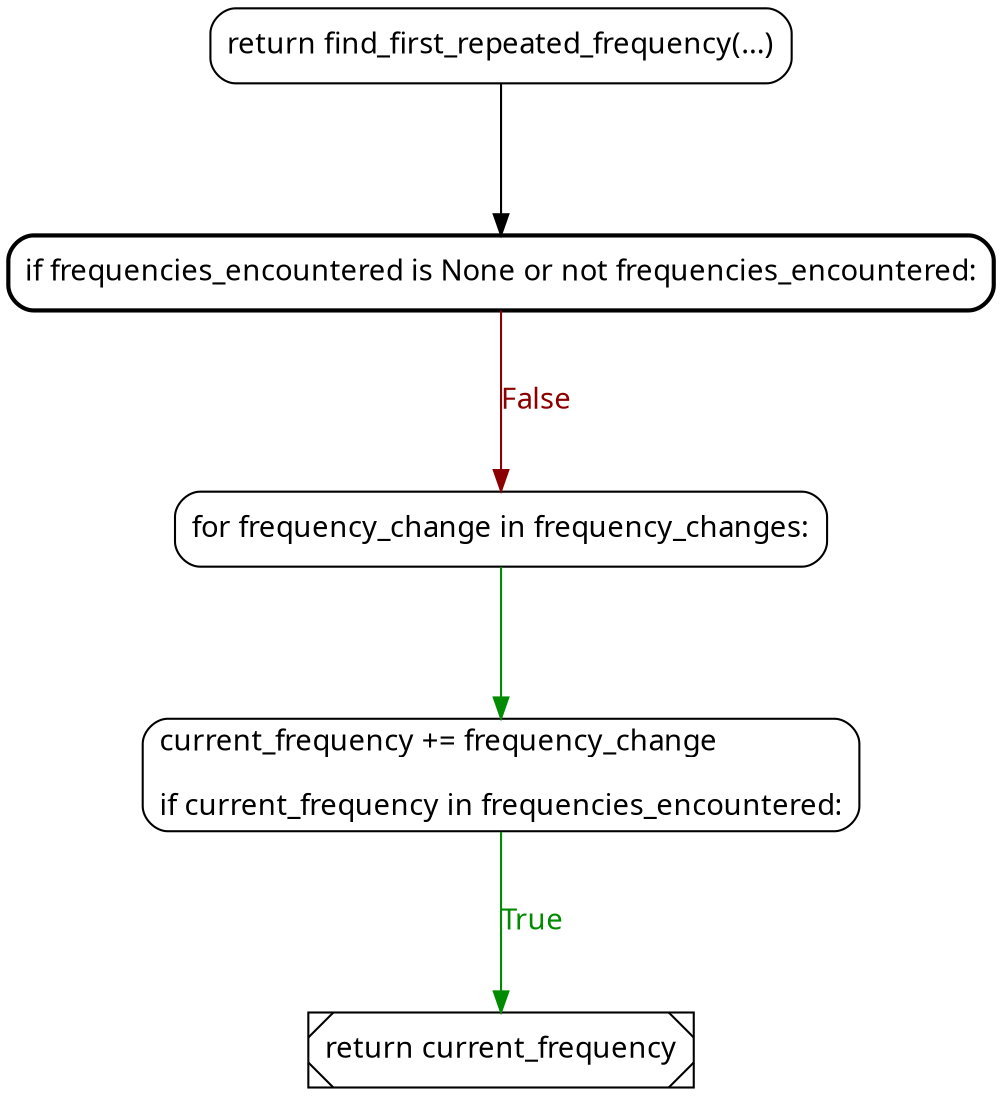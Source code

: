 strict digraph 3 {
    ranksep="1.0";
    node[shape="box",style="rounded",fontname="FiraCode Nerd Font"];
    edge[fontname="FiraCode Nerd Font"];
    4[label="return find_first_repeated_frequency(...)"];
    1[label="if frequencies_encountered is None or not frequencies_encountered:",style="rounded, bold"];
    2[label="for frequency_change in frequency_changes:"];
    5[label="current_frequency += frequency_change\l\lif current_frequency in frequencies_encountered:\l"];
    7[label="return current_frequency",style="diagonals"];
    4 -> 1 ;
    1 -> 2 [label="False",color=red4,fontcolor=red4];
    2 -> 5 [color=green4,fontcolor=green4];
    5 -> 7 [label="True",color=green4,fontcolor=green4];
}